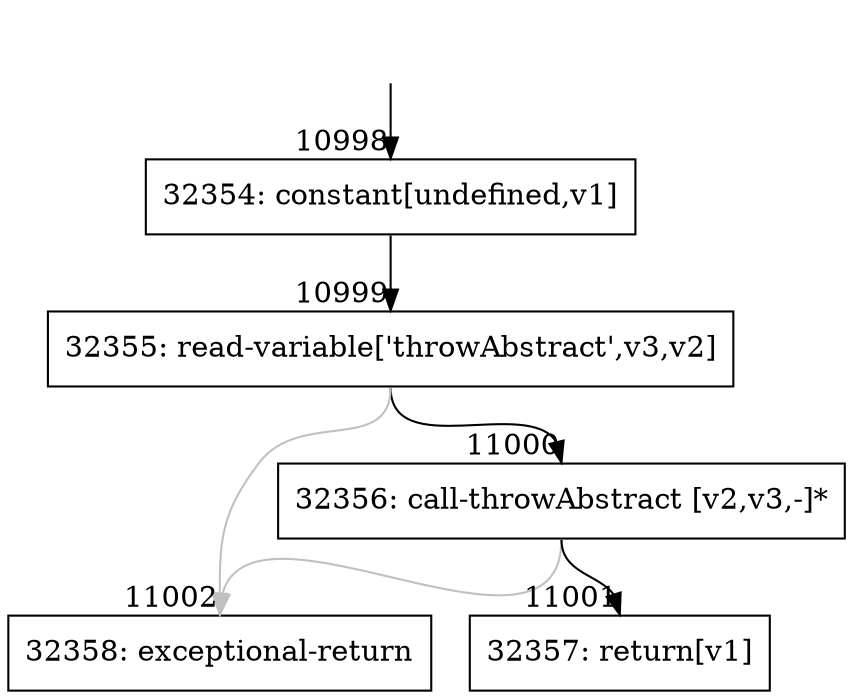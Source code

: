 digraph {
rankdir="TD"
BB_entry806[shape=none,label=""];
BB_entry806 -> BB10998 [tailport=s, headport=n, headlabel="    10998"]
BB10998 [shape=record label="{32354: constant[undefined,v1]}" ] 
BB10998 -> BB10999 [tailport=s, headport=n, headlabel="      10999"]
BB10999 [shape=record label="{32355: read-variable['throwAbstract',v3,v2]}" ] 
BB10999 -> BB11000 [tailport=s, headport=n, headlabel="      11000"]
BB10999 -> BB11002 [tailport=s, headport=n, color=gray, headlabel="      11002"]
BB11000 [shape=record label="{32356: call-throwAbstract [v2,v3,-]*}" ] 
BB11000 -> BB11001 [tailport=s, headport=n, headlabel="      11001"]
BB11000 -> BB11002 [tailport=s, headport=n, color=gray]
BB11001 [shape=record label="{32357: return[v1]}" ] 
BB11002 [shape=record label="{32358: exceptional-return}" ] 
//#$~ 15423
}
